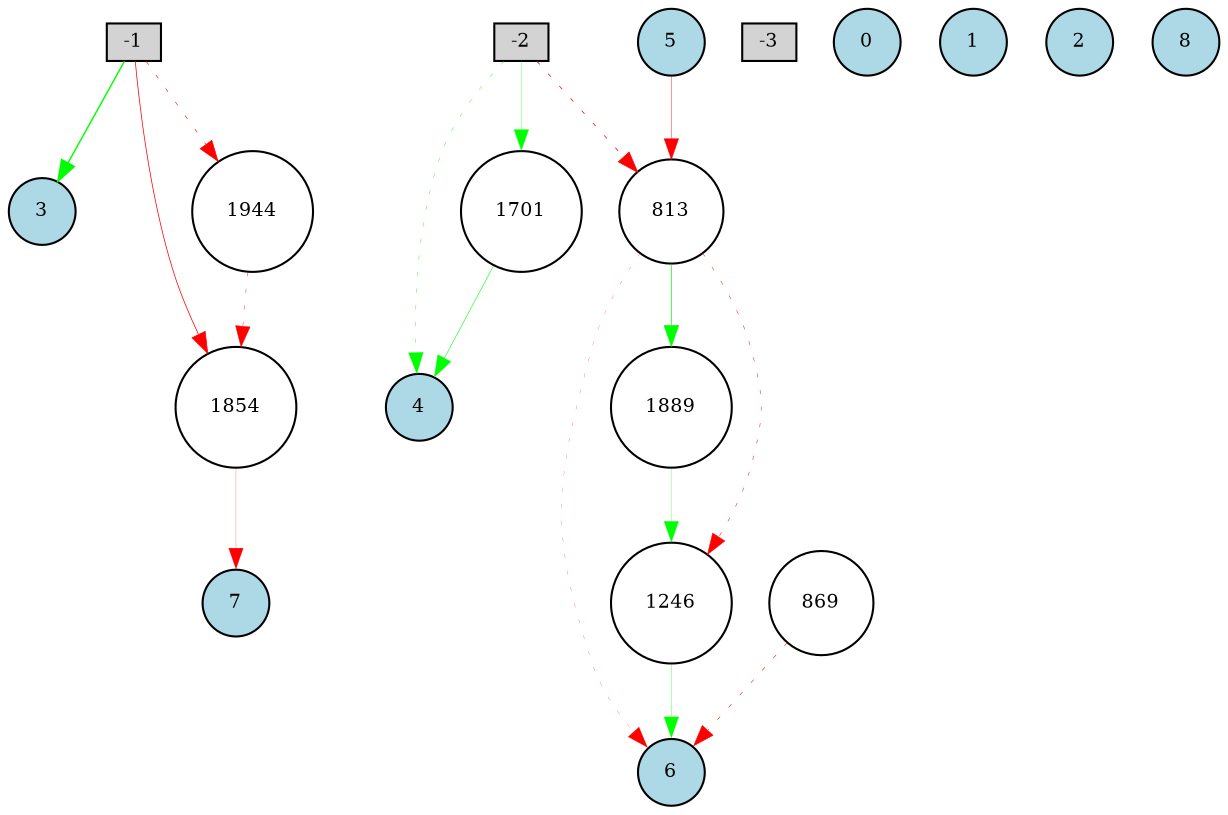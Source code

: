 digraph {
	node [fontsize=9 height=0.2 shape=circle width=0.2]
	-1 [fillcolor=lightgray shape=box style=filled]
	-2 [fillcolor=lightgray shape=box style=filled]
	-3 [fillcolor=lightgray shape=box style=filled]
	0 [fillcolor=lightblue style=filled]
	1 [fillcolor=lightblue style=filled]
	2 [fillcolor=lightblue style=filled]
	3 [fillcolor=lightblue style=filled]
	4 [fillcolor=lightblue style=filled]
	5 [fillcolor=lightblue style=filled]
	6 [fillcolor=lightblue style=filled]
	7 [fillcolor=lightblue style=filled]
	8 [fillcolor=lightblue style=filled]
	869 [fillcolor=white style=filled]
	1701 [fillcolor=white style=filled]
	1889 [fillcolor=white style=filled]
	813 [fillcolor=white style=filled]
	1854 [fillcolor=white style=filled]
	1944 [fillcolor=white style=filled]
	1246 [fillcolor=white style=filled]
	-1 -> 3 [color=green penwidth=0.690086989529521 style=solid]
	813 -> 6 [color=red penwidth=0.10810166845825149 style=dotted]
	869 -> 6 [color=red penwidth=0.26068356372582235 style=dotted]
	5 -> 813 [color=red penwidth=0.19698972872113035 style=solid]
	-2 -> 813 [color=red penwidth=0.363060856374404 style=dotted]
	813 -> 1246 [color=red penwidth=0.22871481664505333 style=dotted]
	1246 -> 6 [color=green penwidth=0.15837363656198078 style=solid]
	-2 -> 4 [color=green penwidth=0.19590753423550317 style=dotted]
	-2 -> 1701 [color=green penwidth=0.13946360526550944 style=solid]
	1701 -> 4 [color=green penwidth=0.26787949870525185 style=solid]
	-1 -> 1854 [color=red penwidth=0.3610875921880181 style=solid]
	1854 -> 7 [color=red penwidth=0.11284379078975881 style=solid]
	813 -> 1889 [color=green penwidth=0.32751003203681894 style=solid]
	1889 -> 1246 [color=green penwidth=0.12269583112112907 style=solid]
	-1 -> 1944 [color=red penwidth=0.2758893684308552 style=dotted]
	1944 -> 1854 [color=red penwidth=0.19145369952627922 style=dotted]
}
